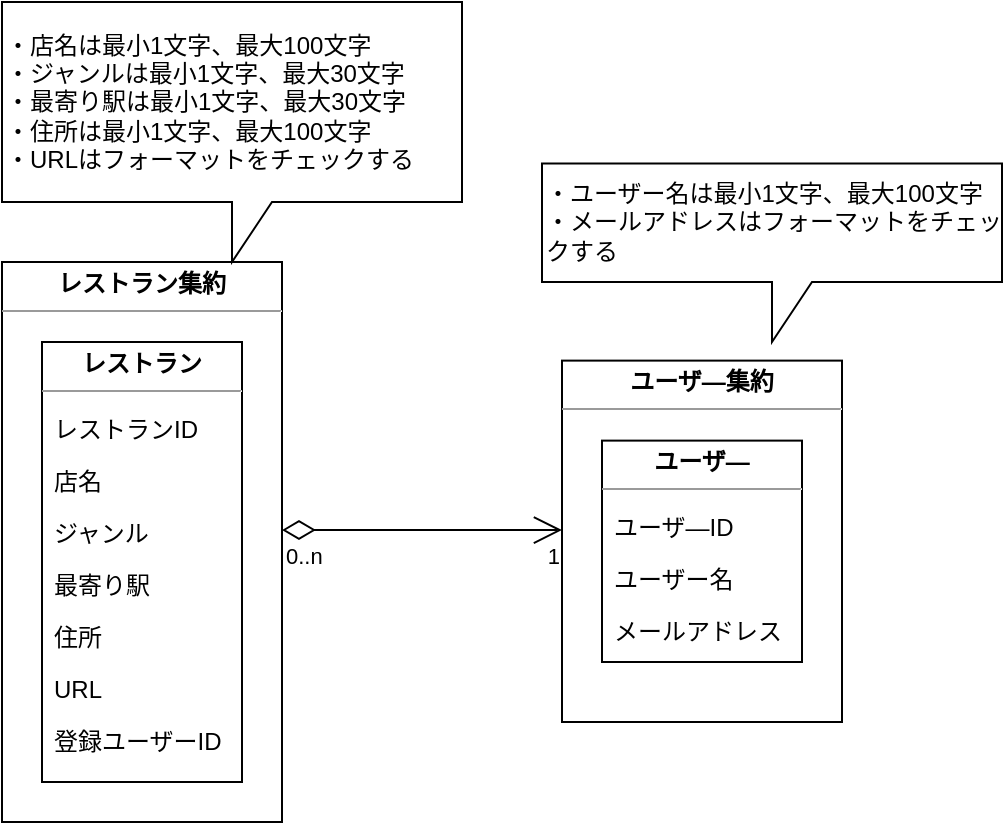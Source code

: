 <mxfile>
    <diagram id="vTYIX6uvEVLCPXhGkr7A" name="ドメインモデル図">
        <mxGraphModel dx="790" dy="878" grid="1" gridSize="10" guides="1" tooltips="1" connect="1" arrows="1" fold="1" page="1" pageScale="1" pageWidth="827" pageHeight="1169" math="0" shadow="0">
            <root>
                <mxCell id="0"/>
                <mxCell id="1" parent="0"/>
                <mxCell id="2" value="&lt;p style=&quot;margin:0px;margin-top:4px;text-align:center;&quot;&gt;&lt;b&gt;レストラン集約&lt;/b&gt;&lt;/p&gt;&lt;hr size=&quot;1&quot;&gt;&lt;div style=&quot;height:2px;&quot;&gt;&lt;/div&gt;" style="verticalAlign=top;align=left;overflow=fill;fontSize=12;fontFamily=Helvetica;html=1;whiteSpace=wrap;" parent="1" vertex="1">
                    <mxGeometry x="180" y="230" width="140" height="280" as="geometry"/>
                </mxCell>
                <mxCell id="3" value="&lt;p style=&quot;margin:0px;margin-top:4px;text-align:center;&quot;&gt;&lt;b&gt;レストラン&lt;/b&gt;&lt;/p&gt;&lt;hr size=&quot;1&quot;&gt;&lt;div style=&quot;height:2px;&quot;&gt;&lt;/div&gt;" style="verticalAlign=top;align=left;overflow=fill;fontSize=12;fontFamily=Helvetica;html=1;whiteSpace=wrap;" parent="1" vertex="1">
                    <mxGeometry x="200" y="270" width="100" height="220" as="geometry"/>
                </mxCell>
                <mxCell id="4" value="レストランID" style="text;strokeColor=none;fillColor=none;align=left;verticalAlign=top;spacingLeft=4;spacingRight=4;overflow=hidden;rotatable=0;points=[[0,0.5],[1,0.5]];portConstraint=eastwest;whiteSpace=wrap;html=1;" parent="1" vertex="1">
                    <mxGeometry x="200" y="300" width="100" height="26" as="geometry"/>
                </mxCell>
                <mxCell id="5" value="店名" style="text;strokeColor=none;fillColor=none;align=left;verticalAlign=top;spacingLeft=4;spacingRight=4;overflow=hidden;rotatable=0;points=[[0,0.5],[1,0.5]];portConstraint=eastwest;whiteSpace=wrap;html=1;" parent="1" vertex="1">
                    <mxGeometry x="200" y="326" width="100" height="24" as="geometry"/>
                </mxCell>
                <mxCell id="6" value="最寄り駅" style="text;strokeColor=none;fillColor=none;align=left;verticalAlign=top;spacingLeft=4;spacingRight=4;overflow=hidden;rotatable=0;points=[[0,0.5],[1,0.5]];portConstraint=eastwest;whiteSpace=wrap;html=1;" parent="1" vertex="1">
                    <mxGeometry x="200" y="378" width="100" height="26" as="geometry"/>
                </mxCell>
                <mxCell id="7" value="住所" style="text;strokeColor=none;fillColor=none;align=left;verticalAlign=top;spacingLeft=4;spacingRight=4;overflow=hidden;rotatable=0;points=[[0,0.5],[1,0.5]];portConstraint=eastwest;whiteSpace=wrap;html=1;" parent="1" vertex="1">
                    <mxGeometry x="200" y="404" width="100" height="26" as="geometry"/>
                </mxCell>
                <mxCell id="8" value="ジャンル" style="text;strokeColor=none;fillColor=none;align=left;verticalAlign=top;spacingLeft=4;spacingRight=4;overflow=hidden;rotatable=0;points=[[0,0.5],[1,0.5]];portConstraint=eastwest;whiteSpace=wrap;html=1;" parent="1" vertex="1">
                    <mxGeometry x="200" y="352" width="100" height="26" as="geometry"/>
                </mxCell>
                <mxCell id="9" value="URL" style="text;strokeColor=none;fillColor=none;align=left;verticalAlign=top;spacingLeft=4;spacingRight=4;overflow=hidden;rotatable=0;points=[[0,0.5],[1,0.5]];portConstraint=eastwest;whiteSpace=wrap;html=1;" parent="1" vertex="1">
                    <mxGeometry x="200" y="430" width="100" height="26" as="geometry"/>
                </mxCell>
                <mxCell id="10" value="&lt;p style=&quot;margin:0px;margin-top:4px;text-align:center;&quot;&gt;&lt;b&gt;ユーザ―集約&lt;/b&gt;&lt;/p&gt;&lt;hr size=&quot;1&quot;&gt;&lt;div style=&quot;height:2px;&quot;&gt;&lt;/div&gt;" style="verticalAlign=top;align=left;overflow=fill;fontSize=12;fontFamily=Helvetica;html=1;whiteSpace=wrap;" parent="1" vertex="1">
                    <mxGeometry x="460" y="279.31" width="140" height="180.69" as="geometry"/>
                </mxCell>
                <mxCell id="11" value="&lt;p style=&quot;margin:0px;margin-top:4px;text-align:center;&quot;&gt;&lt;b&gt;ユーザ―&lt;/b&gt;&lt;/p&gt;&lt;hr size=&quot;1&quot;&gt;&lt;div style=&quot;height:2px;&quot;&gt;&lt;/div&gt;" style="verticalAlign=top;align=left;overflow=fill;fontSize=12;fontFamily=Helvetica;html=1;whiteSpace=wrap;" parent="1" vertex="1">
                    <mxGeometry x="480" y="319.31" width="100" height="110.69" as="geometry"/>
                </mxCell>
                <mxCell id="12" value="ユーザ―ID" style="text;strokeColor=none;fillColor=none;align=left;verticalAlign=top;spacingLeft=4;spacingRight=4;overflow=hidden;rotatable=0;points=[[0,0.5],[1,0.5]];portConstraint=eastwest;whiteSpace=wrap;html=1;" parent="1" vertex="1">
                    <mxGeometry x="480" y="349.31" width="100" height="26" as="geometry"/>
                </mxCell>
                <mxCell id="13" value="ユーザー名" style="text;strokeColor=none;fillColor=none;align=left;verticalAlign=top;spacingLeft=4;spacingRight=4;overflow=hidden;rotatable=0;points=[[0,0.5],[1,0.5]];portConstraint=eastwest;whiteSpace=wrap;html=1;" parent="1" vertex="1">
                    <mxGeometry x="480" y="375.31" width="100" height="26" as="geometry"/>
                </mxCell>
                <mxCell id="14" style="edgeStyle=orthogonalEdgeStyle;rounded=0;orthogonalLoop=1;jettySize=auto;html=1;exitX=0.5;exitY=1;exitDx=0;exitDy=0;" parent="1" source="10" target="10" edge="1">
                    <mxGeometry relative="1" as="geometry"/>
                </mxCell>
                <mxCell id="15" style="edgeStyle=orthogonalEdgeStyle;rounded=0;orthogonalLoop=1;jettySize=auto;html=1;exitX=0.5;exitY=1;exitDx=0;exitDy=0;" parent="1" source="10" target="10" edge="1">
                    <mxGeometry relative="1" as="geometry"/>
                </mxCell>
                <mxCell id="16" value="" style="endArrow=open;html=1;endSize=12;startArrow=diamondThin;startSize=14;startFill=0;edgeStyle=orthogonalEdgeStyle;rounded=0;" parent="1" edge="1">
                    <mxGeometry relative="1" as="geometry">
                        <mxPoint x="320" y="364" as="sourcePoint"/>
                        <mxPoint x="460" y="364.02" as="targetPoint"/>
                    </mxGeometry>
                </mxCell>
                <mxCell id="17" value="0..n" style="edgeLabel;resizable=0;html=1;align=left;verticalAlign=top;" parent="16" connectable="0" vertex="1">
                    <mxGeometry x="-1" relative="1" as="geometry"/>
                </mxCell>
                <mxCell id="18" value="1" style="edgeLabel;resizable=0;html=1;align=right;verticalAlign=top;" parent="16" connectable="0" vertex="1">
                    <mxGeometry x="1" relative="1" as="geometry"/>
                </mxCell>
                <mxCell id="19" value="登録ユーザーID" style="text;strokeColor=none;fillColor=none;align=left;verticalAlign=top;spacingLeft=4;spacingRight=4;overflow=hidden;rotatable=0;points=[[0,0.5],[1,0.5]];portConstraint=eastwest;whiteSpace=wrap;html=1;" vertex="1" parent="1">
                    <mxGeometry x="200" y="456" width="100" height="26" as="geometry"/>
                </mxCell>
                <mxCell id="20" value="メールアドレス" style="text;strokeColor=none;fillColor=none;align=left;verticalAlign=top;spacingLeft=4;spacingRight=4;overflow=hidden;rotatable=0;points=[[0,0.5],[1,0.5]];portConstraint=eastwest;whiteSpace=wrap;html=1;" vertex="1" parent="1">
                    <mxGeometry x="480" y="401.31" width="100" height="26" as="geometry"/>
                </mxCell>
                <mxCell id="21" value="&lt;span style=&quot;background-color: initial;&quot;&gt;・店名は最小1文字、最大100文字&lt;/span&gt;&lt;br&gt;&lt;div style=&quot;&quot;&gt;&lt;span style=&quot;background-color: initial;&quot;&gt;・ジャンルは最小1文字、最大30文字&lt;/span&gt;&lt;/div&gt;&lt;div style=&quot;&quot;&gt;&lt;span style=&quot;background-color: initial;&quot;&gt;・最寄り駅は最小1文字、最大30文字&lt;/span&gt;&lt;/div&gt;&lt;div style=&quot;&quot;&gt;・住所は最小1文字、最大100文字&lt;/div&gt;&lt;div style=&quot;&quot;&gt;・URLはフォーマットをチェックする&lt;/div&gt;" style="shape=callout;whiteSpace=wrap;html=1;perimeter=calloutPerimeter;align=left;" vertex="1" parent="1">
                    <mxGeometry x="180" y="100" width="230" height="130" as="geometry"/>
                </mxCell>
                <mxCell id="22" value="・ユーザー名は最小1文字、最大100文字&lt;br&gt;・メールアドレスはフォーマットをチェックする" style="shape=callout;whiteSpace=wrap;html=1;perimeter=calloutPerimeter;align=left;" vertex="1" parent="1">
                    <mxGeometry x="450" y="180.69" width="230" height="89.31" as="geometry"/>
                </mxCell>
            </root>
        </mxGraphModel>
    </diagram>
</mxfile>